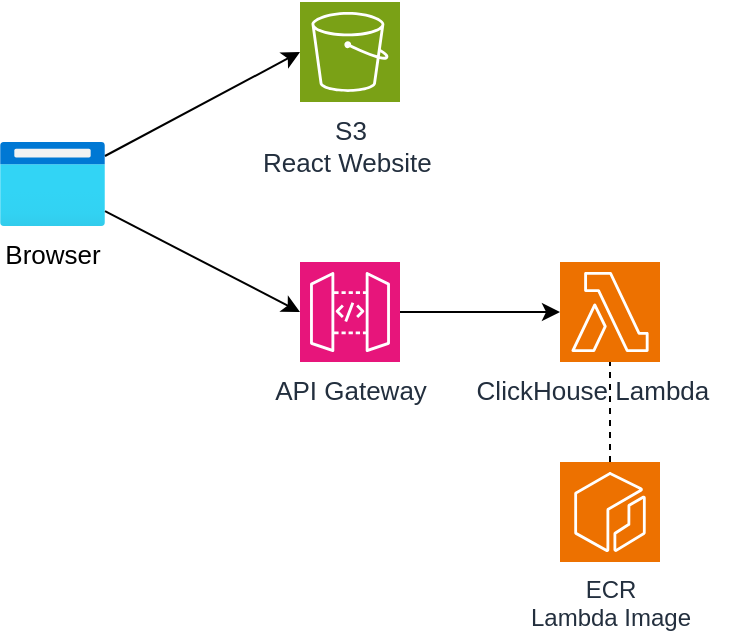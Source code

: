 <mxfile version="24.0.1" type="device">
  <diagram name="Page-1" id="MWJvWJmEzadB73VhIAQF">
    <mxGraphModel dx="1050" dy="530" grid="1" gridSize="10" guides="1" tooltips="1" connect="1" arrows="1" fold="1" page="1" pageScale="1" pageWidth="850" pageHeight="1100" math="0" shadow="0">
      <root>
        <mxCell id="0" />
        <mxCell id="1" parent="0" />
        <mxCell id="hcGiIr7mIUUeCIKP57v5-1" value="ClickHouse La&lt;span style=&quot;background-color: initial; font-size: 13px;&quot;&gt;mbda&amp;nbsp; &amp;nbsp; &amp;nbsp;&lt;/span&gt;" style="sketch=0;points=[[0,0,0],[0.25,0,0],[0.5,0,0],[0.75,0,0],[1,0,0],[0,1,0],[0.25,1,0],[0.5,1,0],[0.75,1,0],[1,1,0],[0,0.25,0],[0,0.5,0],[0,0.75,0],[1,0.25,0],[1,0.5,0],[1,0.75,0]];outlineConnect=0;fontColor=#232F3E;fillColor=#ED7100;strokeColor=#ffffff;dashed=0;verticalLabelPosition=bottom;verticalAlign=top;align=center;html=1;fontSize=13;fontStyle=0;aspect=fixed;shape=mxgraph.aws4.resourceIcon;resIcon=mxgraph.aws4.lambda;" parent="1" vertex="1">
          <mxGeometry x="370" y="400" width="50" height="50" as="geometry" />
        </mxCell>
        <mxCell id="hcGiIr7mIUUeCIKP57v5-2" value="&lt;div&gt;S3&lt;/div&gt;React Website&amp;nbsp;" style="sketch=0;points=[[0,0,0],[0.25,0,0],[0.5,0,0],[0.75,0,0],[1,0,0],[0,1,0],[0.25,1,0],[0.5,1,0],[0.75,1,0],[1,1,0],[0,0.25,0],[0,0.5,0],[0,0.75,0],[1,0.25,0],[1,0.5,0],[1,0.75,0]];outlineConnect=0;fontColor=#232F3E;fillColor=#7AA116;strokeColor=#ffffff;dashed=0;verticalLabelPosition=bottom;verticalAlign=top;align=center;html=1;fontSize=13;fontStyle=0;aspect=fixed;shape=mxgraph.aws4.resourceIcon;resIcon=mxgraph.aws4.s3;" parent="1" vertex="1">
          <mxGeometry x="240" y="270" width="50" height="50" as="geometry" />
        </mxCell>
        <mxCell id="hcGiIr7mIUUeCIKP57v5-3" value="API Gateway" style="sketch=0;points=[[0,0,0],[0.25,0,0],[0.5,0,0],[0.75,0,0],[1,0,0],[0,1,0],[0.25,1,0],[0.5,1,0],[0.75,1,0],[1,1,0],[0,0.25,0],[0,0.5,0],[0,0.75,0],[1,0.25,0],[1,0.5,0],[1,0.75,0]];outlineConnect=0;fontColor=#232F3E;fillColor=#E7157B;strokeColor=#ffffff;dashed=0;verticalLabelPosition=bottom;verticalAlign=top;align=center;html=1;fontSize=13;fontStyle=0;aspect=fixed;shape=mxgraph.aws4.resourceIcon;resIcon=mxgraph.aws4.api_gateway;" parent="1" vertex="1">
          <mxGeometry x="240" y="400" width="50" height="50" as="geometry" />
        </mxCell>
        <mxCell id="ncixmWAAhPeMQRJxNRgg-13" value="Browser" style="image;aspect=fixed;html=1;points=[];align=center;fontSize=13;image=img/lib/azure2/general/Browser.svg;" vertex="1" parent="1">
          <mxGeometry x="90" y="340" width="52.5" height="42" as="geometry" />
        </mxCell>
        <mxCell id="ncixmWAAhPeMQRJxNRgg-25" value="ECR&lt;div&gt;Lambda Image&lt;/div&gt;" style="sketch=0;points=[[0,0,0],[0.25,0,0],[0.5,0,0],[0.75,0,0],[1,0,0],[0,1,0],[0.25,1,0],[0.5,1,0],[0.75,1,0],[1,1,0],[0,0.25,0],[0,0.5,0],[0,0.75,0],[1,0.25,0],[1,0.5,0],[1,0.75,0]];outlineConnect=0;fontColor=#232F3E;fillColor=#ED7100;strokeColor=#ffffff;dashed=0;verticalLabelPosition=bottom;verticalAlign=top;align=center;html=1;fontSize=12;fontStyle=0;aspect=fixed;shape=mxgraph.aws4.resourceIcon;resIcon=mxgraph.aws4.ecr;" vertex="1" parent="1">
          <mxGeometry x="370" y="500" width="50" height="50" as="geometry" />
        </mxCell>
        <mxCell id="ncixmWAAhPeMQRJxNRgg-26" style="rounded=0;orthogonalLoop=1;jettySize=auto;html=1;entryX=0;entryY=0.5;entryDx=0;entryDy=0;entryPerimeter=0;" edge="1" parent="1" source="ncixmWAAhPeMQRJxNRgg-13" target="hcGiIr7mIUUeCIKP57v5-2">
          <mxGeometry relative="1" as="geometry" />
        </mxCell>
        <mxCell id="ncixmWAAhPeMQRJxNRgg-27" style="rounded=0;orthogonalLoop=1;jettySize=auto;html=1;entryX=0;entryY=0.5;entryDx=0;entryDy=0;entryPerimeter=0;" edge="1" parent="1" source="ncixmWAAhPeMQRJxNRgg-13" target="hcGiIr7mIUUeCIKP57v5-3">
          <mxGeometry relative="1" as="geometry" />
        </mxCell>
        <mxCell id="ncixmWAAhPeMQRJxNRgg-28" style="edgeStyle=orthogonalEdgeStyle;rounded=0;orthogonalLoop=1;jettySize=auto;html=1;entryX=0;entryY=0.5;entryDx=0;entryDy=0;entryPerimeter=0;" edge="1" parent="1" source="hcGiIr7mIUUeCIKP57v5-3" target="hcGiIr7mIUUeCIKP57v5-1">
          <mxGeometry relative="1" as="geometry" />
        </mxCell>
        <mxCell id="ncixmWAAhPeMQRJxNRgg-31" style="rounded=0;orthogonalLoop=1;jettySize=auto;html=1;entryX=0.5;entryY=1;entryDx=0;entryDy=0;entryPerimeter=0;endArrow=none;endFill=0;dashed=1;" edge="1" parent="1" source="ncixmWAAhPeMQRJxNRgg-25" target="hcGiIr7mIUUeCIKP57v5-1">
          <mxGeometry relative="1" as="geometry" />
        </mxCell>
      </root>
    </mxGraphModel>
  </diagram>
</mxfile>
